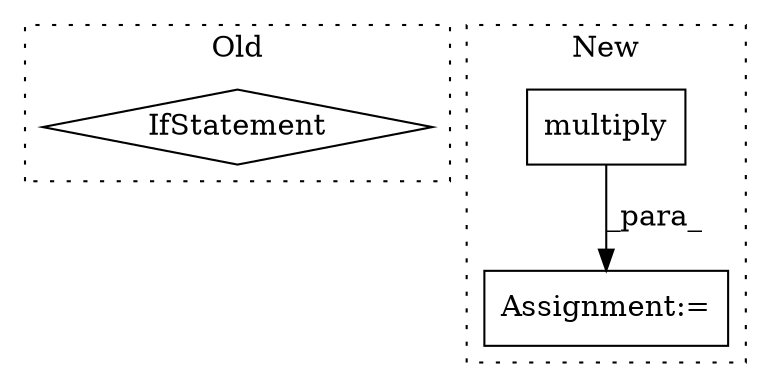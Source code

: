 digraph G {
subgraph cluster0 {
1 [label="IfStatement" a="25" s="10131,10157" l="4,2" shape="diamond"];
label = "Old";
style="dotted";
}
subgraph cluster1 {
2 [label="multiply" a="32" s="10418,10438" l="9,1" shape="box"];
3 [label="Assignment:=" a="7" s="11154" l="1" shape="box"];
label = "New";
style="dotted";
}
2 -> 3 [label="_para_"];
}